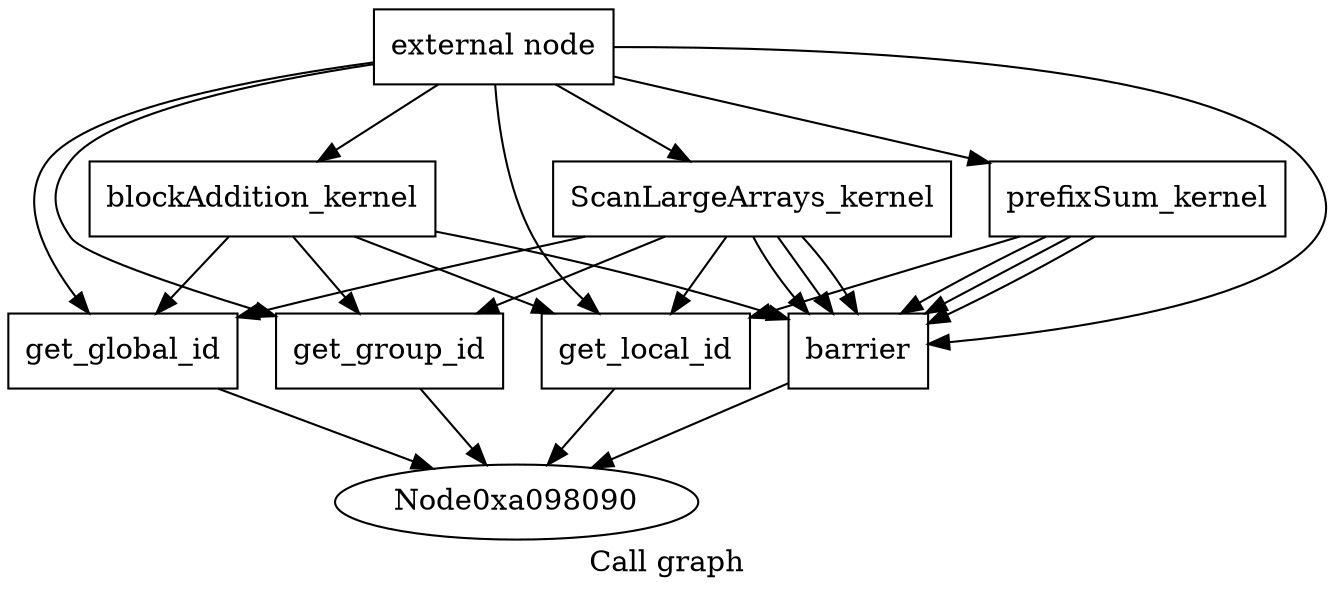 digraph "Call graph" {
	label="Call graph";

	Node0xa098060 [shape=record,label="{external node}"];
	Node0xa098060 -> Node0xa098100;
	Node0xa098060 -> Node0xa0981a0;
	Node0xa098060 -> Node0xa098240;
	Node0xa098060 -> Node0xa0981d0;
	Node0xa098060 -> Node0xa0982c0;
	Node0xa098060 -> Node0xa0b0fb0;
	Node0xa098060 -> Node0xa0b0fe0;
	Node0xa098100 [shape=record,label="{ScanLargeArrays_kernel}"];
	Node0xa098100 -> Node0xa0981a0;
	Node0xa098100 -> Node0xa098240;
	Node0xa098100 -> Node0xa0981d0;
	Node0xa098100 -> Node0xa0982c0;
	Node0xa098100 -> Node0xa0982c0;
	Node0xa098100 -> Node0xa0982c0;
	Node0xa0981a0 [shape=record,label="{get_local_id}"];
	Node0xa0981a0 -> Node0xa098090;
	Node0xa098240 [shape=record,label="{get_global_id}"];
	Node0xa098240 -> Node0xa098090;
	Node0xa0981d0 [shape=record,label="{get_group_id}"];
	Node0xa0981d0 -> Node0xa098090;
	Node0xa0982c0 [shape=record,label="{barrier}"];
	Node0xa0982c0 -> Node0xa098090;
	Node0xa0b0fb0 [shape=record,label="{prefixSum_kernel}"];
	Node0xa0b0fb0 -> Node0xa0981a0;
	Node0xa0b0fb0 -> Node0xa0982c0;
	Node0xa0b0fb0 -> Node0xa0982c0;
	Node0xa0b0fb0 -> Node0xa0982c0;
	Node0xa0b0fe0 [shape=record,label="{blockAddition_kernel}"];
	Node0xa0b0fe0 -> Node0xa098240;
	Node0xa0b0fe0 -> Node0xa0981d0;
	Node0xa0b0fe0 -> Node0xa0981a0;
	Node0xa0b0fe0 -> Node0xa0982c0;
}
